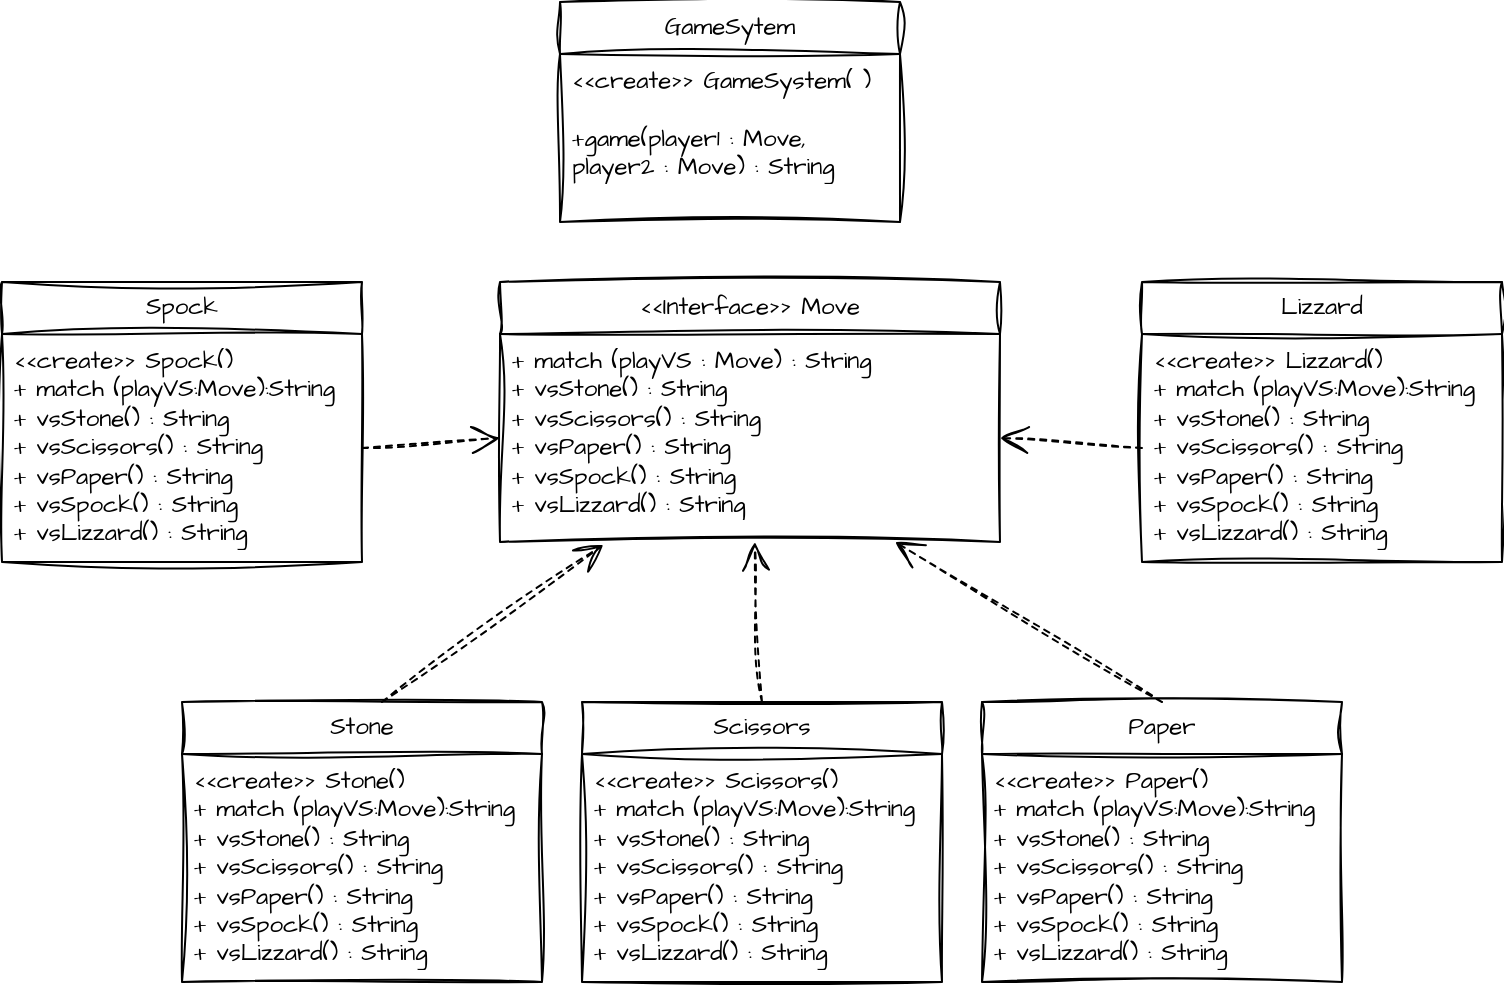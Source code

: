 <mxfile version="24.0.4" type="device">
  <diagram id="C5RBs43oDa-KdzZeNtuy" name="Page-1">
    <mxGraphModel dx="819" dy="471" grid="1" gridSize="10" guides="1" tooltips="1" connect="1" arrows="1" fold="1" page="1" pageScale="1" pageWidth="827" pageHeight="1169" math="0" shadow="0">
      <root>
        <mxCell id="WIyWlLk6GJQsqaUBKTNV-0" />
        <mxCell id="WIyWlLk6GJQsqaUBKTNV-1" parent="WIyWlLk6GJQsqaUBKTNV-0" />
        <mxCell id="rL4PmLd5vSwm4LpBx6Qx-0" value="GameSytem" style="swimlane;fontStyle=0;childLayout=stackLayout;horizontal=1;startSize=26;fillColor=none;horizontalStack=0;resizeParent=1;resizeParentMax=0;resizeLast=0;collapsible=1;marginBottom=0;whiteSpace=wrap;html=1;sketch=1;hachureGap=4;jiggle=2;curveFitting=1;fontFamily=Architects Daughter;fontSource=https%3A%2F%2Ffonts.googleapis.com%2Fcss%3Ffamily%3DArchitects%2BDaughter;" vertex="1" parent="WIyWlLk6GJQsqaUBKTNV-1">
          <mxGeometry x="318" y="150" width="170" height="110" as="geometry" />
        </mxCell>
        <mxCell id="rL4PmLd5vSwm4LpBx6Qx-3" value="&amp;lt;&amp;lt;create&amp;gt;&amp;gt; GameSystem( )&lt;div&gt;&lt;br&gt;&lt;/div&gt;&lt;div&gt;+game(player1 : Move, player2 : Move) : String&lt;br&gt;&lt;/div&gt;" style="text;strokeColor=none;fillColor=none;align=left;verticalAlign=top;spacingLeft=4;spacingRight=4;overflow=hidden;rotatable=0;points=[[0,0.5],[1,0.5]];portConstraint=eastwest;whiteSpace=wrap;html=1;fontFamily=Architects Daughter;fontSource=https%3A%2F%2Ffonts.googleapis.com%2Fcss%3Ffamily%3DArchitects%2BDaughter;" vertex="1" parent="rL4PmLd5vSwm4LpBx6Qx-0">
          <mxGeometry y="26" width="170" height="84" as="geometry" />
        </mxCell>
        <mxCell id="rL4PmLd5vSwm4LpBx6Qx-4" value="&amp;lt;&amp;lt;Interface&amp;gt;&amp;gt; Move" style="swimlane;fontStyle=0;childLayout=stackLayout;horizontal=1;startSize=26;fillColor=none;horizontalStack=0;resizeParent=1;resizeParentMax=0;resizeLast=0;collapsible=1;marginBottom=0;whiteSpace=wrap;html=1;sketch=1;hachureGap=4;jiggle=2;curveFitting=1;fontFamily=Architects Daughter;fontSource=https%3A%2F%2Ffonts.googleapis.com%2Fcss%3Ffamily%3DArchitects%2BDaughter;" vertex="1" parent="WIyWlLk6GJQsqaUBKTNV-1">
          <mxGeometry x="288" y="290" width="250" height="130" as="geometry" />
        </mxCell>
        <mxCell id="rL4PmLd5vSwm4LpBx6Qx-5" value="+ match (playVS : Move) : String&lt;div&gt;+ vsStone() : String&lt;/div&gt;&lt;div&gt;+ vsScissors() : String&lt;/div&gt;&lt;div&gt;+ vsPaper() : String&lt;br&gt;&lt;/div&gt;&lt;div&gt;+ vsSpock() : String&lt;/div&gt;&lt;div&gt;+&amp;nbsp;&lt;span style=&quot;background-color: initial;&quot;&gt;vsLizzard() : String&lt;/span&gt;&lt;/div&gt;" style="text;strokeColor=none;fillColor=none;align=left;verticalAlign=top;spacingLeft=4;spacingRight=4;overflow=hidden;rotatable=0;points=[[0,0.5],[1,0.5]];portConstraint=eastwest;whiteSpace=wrap;html=1;fontFamily=Architects Daughter;fontSource=https%3A%2F%2Ffonts.googleapis.com%2Fcss%3Ffamily%3DArchitects%2BDaughter;" vertex="1" parent="rL4PmLd5vSwm4LpBx6Qx-4">
          <mxGeometry y="26" width="250" height="104" as="geometry" />
        </mxCell>
        <mxCell id="rL4PmLd5vSwm4LpBx6Qx-16" value="Paper" style="swimlane;fontStyle=0;childLayout=stackLayout;horizontal=1;startSize=26;fillColor=none;horizontalStack=0;resizeParent=1;resizeParentMax=0;resizeLast=0;collapsible=1;marginBottom=0;whiteSpace=wrap;html=1;sketch=1;hachureGap=4;jiggle=2;curveFitting=1;fontFamily=Architects Daughter;fontSource=https%3A%2F%2Ffonts.googleapis.com%2Fcss%3Ffamily%3DArchitects%2BDaughter;" vertex="1" parent="WIyWlLk6GJQsqaUBKTNV-1">
          <mxGeometry x="529" y="500" width="180" height="140" as="geometry" />
        </mxCell>
        <mxCell id="rL4PmLd5vSwm4LpBx6Qx-18" value="&lt;div&gt;&amp;lt;&amp;lt;create&amp;gt;&amp;gt;&amp;nbsp;&lt;span style=&quot;text-align: center; background-color: initial;&quot;&gt;Paper&lt;/span&gt;&lt;span style=&quot;background-color: initial;&quot;&gt;()&lt;/span&gt;&lt;/div&gt;+ match (playVS:Move):String&lt;div&gt;+ vsStone() : String&lt;/div&gt;&lt;div&gt;+ vsScissors() : String&lt;/div&gt;&lt;div&gt;+ vsPaper() : String&lt;br&gt;&lt;/div&gt;&lt;div&gt;+ vsSpock() : String&lt;/div&gt;&lt;div&gt;+&amp;nbsp;&lt;span style=&quot;background-color: initial;&quot;&gt;vsLizzard() : String&lt;/span&gt;&lt;/div&gt;" style="text;strokeColor=none;fillColor=none;align=left;verticalAlign=top;spacingLeft=4;spacingRight=4;overflow=hidden;rotatable=0;points=[[0,0.5],[1,0.5]];portConstraint=eastwest;whiteSpace=wrap;html=1;fontFamily=Architects Daughter;fontSource=https%3A%2F%2Ffonts.googleapis.com%2Fcss%3Ffamily%3DArchitects%2BDaughter;" vertex="1" parent="rL4PmLd5vSwm4LpBx6Qx-16">
          <mxGeometry y="26" width="180" height="114" as="geometry" />
        </mxCell>
        <mxCell id="rL4PmLd5vSwm4LpBx6Qx-20" value="" style="endArrow=open;endSize=12;dashed=1;html=1;rounded=0;sketch=1;hachureGap=4;jiggle=2;curveFitting=1;fontFamily=Architects Daughter;fontSource=https%3A%2F%2Ffonts.googleapis.com%2Fcss%3Ffamily%3DArchitects%2BDaughter;entryX=0.207;entryY=1.013;entryDx=0;entryDy=0;entryPerimeter=0;exitX=0.5;exitY=0;exitDx=0;exitDy=0;" edge="1" parent="WIyWlLk6GJQsqaUBKTNV-1" target="rL4PmLd5vSwm4LpBx6Qx-5">
          <mxGeometry width="160" relative="1" as="geometry">
            <mxPoint x="229" y="500" as="sourcePoint" />
            <mxPoint x="342.02" y="340.002" as="targetPoint" />
          </mxGeometry>
        </mxCell>
        <mxCell id="rL4PmLd5vSwm4LpBx6Qx-21" value="" style="endArrow=open;endSize=12;dashed=1;html=1;rounded=0;sketch=1;hachureGap=4;jiggle=2;curveFitting=1;fontFamily=Architects Daughter;fontSource=https%3A%2F%2Ffonts.googleapis.com%2Fcss%3Ffamily%3DArchitects%2BDaughter;exitX=0.5;exitY=0;exitDx=0;exitDy=0;" edge="1" parent="WIyWlLk6GJQsqaUBKTNV-1" target="rL4PmLd5vSwm4LpBx6Qx-5">
          <mxGeometry width="160" relative="1" as="geometry">
            <mxPoint x="419" y="500" as="sourcePoint" />
            <mxPoint x="410.06" y="340.99" as="targetPoint" />
          </mxGeometry>
        </mxCell>
        <mxCell id="rL4PmLd5vSwm4LpBx6Qx-22" value="" style="endArrow=open;endSize=12;dashed=1;html=1;rounded=0;sketch=1;hachureGap=4;jiggle=2;curveFitting=1;fontFamily=Architects Daughter;fontSource=https%3A%2F%2Ffonts.googleapis.com%2Fcss%3Ffamily%3DArchitects%2BDaughter;entryX=0.79;entryY=0.999;entryDx=0;entryDy=0;entryPerimeter=0;exitX=0.5;exitY=0;exitDx=0;exitDy=0;" edge="1" parent="WIyWlLk6GJQsqaUBKTNV-1" source="rL4PmLd5vSwm4LpBx6Qx-16" target="rL4PmLd5vSwm4LpBx6Qx-5">
          <mxGeometry width="160" relative="1" as="geometry">
            <mxPoint x="299" y="460" as="sourcePoint" />
            <mxPoint x="484.96" y="337.012" as="targetPoint" />
          </mxGeometry>
        </mxCell>
        <mxCell id="rL4PmLd5vSwm4LpBx6Qx-23" value="Scissors" style="swimlane;fontStyle=0;childLayout=stackLayout;horizontal=1;startSize=26;fillColor=none;horizontalStack=0;resizeParent=1;resizeParentMax=0;resizeLast=0;collapsible=1;marginBottom=0;whiteSpace=wrap;html=1;sketch=1;hachureGap=4;jiggle=2;curveFitting=1;fontFamily=Architects Daughter;fontSource=https%3A%2F%2Ffonts.googleapis.com%2Fcss%3Ffamily%3DArchitects%2BDaughter;" vertex="1" parent="WIyWlLk6GJQsqaUBKTNV-1">
          <mxGeometry x="329" y="500" width="180" height="140" as="geometry" />
        </mxCell>
        <mxCell id="rL4PmLd5vSwm4LpBx6Qx-24" value="&lt;div&gt;&amp;lt;&amp;lt;create&amp;gt;&amp;gt;&amp;nbsp;&lt;span style=&quot;text-align: center; background-color: initial;&quot;&gt;Scissors&lt;/span&gt;&lt;span style=&quot;background-color: initial;&quot;&gt;()&lt;/span&gt;&lt;/div&gt;+ match (playVS:Move):String&lt;div&gt;+ vsStone() : String&lt;/div&gt;&lt;div&gt;+ vsScissors() : String&lt;/div&gt;&lt;div&gt;+ vsPaper() : String&lt;br&gt;&lt;/div&gt;&lt;div&gt;+ vsSpock() : String&lt;/div&gt;&lt;div&gt;+&amp;nbsp;&lt;span style=&quot;background-color: initial;&quot;&gt;vsLizzard() : String&lt;/span&gt;&lt;/div&gt;" style="text;strokeColor=none;fillColor=none;align=left;verticalAlign=top;spacingLeft=4;spacingRight=4;overflow=hidden;rotatable=0;points=[[0,0.5],[1,0.5]];portConstraint=eastwest;whiteSpace=wrap;html=1;fontFamily=Architects Daughter;fontSource=https%3A%2F%2Ffonts.googleapis.com%2Fcss%3Ffamily%3DArchitects%2BDaughter;" vertex="1" parent="rL4PmLd5vSwm4LpBx6Qx-23">
          <mxGeometry y="26" width="180" height="114" as="geometry" />
        </mxCell>
        <mxCell id="rL4PmLd5vSwm4LpBx6Qx-25" value="Stone" style="swimlane;fontStyle=0;childLayout=stackLayout;horizontal=1;startSize=26;fillColor=none;horizontalStack=0;resizeParent=1;resizeParentMax=0;resizeLast=0;collapsible=1;marginBottom=0;whiteSpace=wrap;html=1;sketch=1;hachureGap=4;jiggle=2;curveFitting=1;fontFamily=Architects Daughter;fontSource=https%3A%2F%2Ffonts.googleapis.com%2Fcss%3Ffamily%3DArchitects%2BDaughter;" vertex="1" parent="WIyWlLk6GJQsqaUBKTNV-1">
          <mxGeometry x="129" y="500" width="180" height="140" as="geometry" />
        </mxCell>
        <mxCell id="rL4PmLd5vSwm4LpBx6Qx-26" value="&lt;div&gt;&amp;lt;&amp;lt;create&amp;gt;&amp;gt;&amp;nbsp;&lt;span style=&quot;text-align: center; background-color: initial;&quot;&gt;Stone&lt;/span&gt;&lt;span style=&quot;background-color: initial;&quot;&gt;()&lt;/span&gt;&lt;/div&gt;+ match (playVS:Move):String&lt;div&gt;+ vsStone() : String&lt;/div&gt;&lt;div&gt;+ vsScissors() : String&lt;/div&gt;&lt;div&gt;+ vsPaper() : String&lt;br&gt;&lt;/div&gt;&lt;div&gt;+ vsSpock() : String&lt;/div&gt;&lt;div&gt;+&amp;nbsp;&lt;span style=&quot;background-color: initial;&quot;&gt;vsLizzard() : String&lt;/span&gt;&lt;/div&gt;" style="text;strokeColor=none;fillColor=none;align=left;verticalAlign=top;spacingLeft=4;spacingRight=4;overflow=hidden;rotatable=0;points=[[0,0.5],[1,0.5]];portConstraint=eastwest;whiteSpace=wrap;html=1;fontFamily=Architects Daughter;fontSource=https%3A%2F%2Ffonts.googleapis.com%2Fcss%3Ffamily%3DArchitects%2BDaughter;" vertex="1" parent="rL4PmLd5vSwm4LpBx6Qx-25">
          <mxGeometry y="26" width="180" height="114" as="geometry" />
        </mxCell>
        <mxCell id="rL4PmLd5vSwm4LpBx6Qx-27" value="Lizzard" style="swimlane;fontStyle=0;childLayout=stackLayout;horizontal=1;startSize=26;fillColor=none;horizontalStack=0;resizeParent=1;resizeParentMax=0;resizeLast=0;collapsible=1;marginBottom=0;whiteSpace=wrap;html=1;sketch=1;hachureGap=4;jiggle=2;curveFitting=1;fontFamily=Architects Daughter;fontSource=https%3A%2F%2Ffonts.googleapis.com%2Fcss%3Ffamily%3DArchitects%2BDaughter;" vertex="1" parent="WIyWlLk6GJQsqaUBKTNV-1">
          <mxGeometry x="609" y="290" width="180" height="140" as="geometry" />
        </mxCell>
        <mxCell id="rL4PmLd5vSwm4LpBx6Qx-28" value="&lt;div&gt;&amp;lt;&amp;lt;create&amp;gt;&amp;gt;&amp;nbsp;&lt;span style=&quot;text-align: center; background-color: initial;&quot;&gt;Lizzard&lt;/span&gt;&lt;span style=&quot;background-color: initial;&quot;&gt;()&lt;/span&gt;&lt;/div&gt;+ match (playVS:Move):String&lt;div&gt;+ vsStone() : String&lt;/div&gt;&lt;div&gt;+ vsScissors() : String&lt;/div&gt;&lt;div&gt;+ vsPaper() : String&lt;br&gt;&lt;/div&gt;&lt;div&gt;+ vsSpock() : String&lt;/div&gt;&lt;div&gt;+&amp;nbsp;&lt;span style=&quot;background-color: initial;&quot;&gt;vsLizzard() : String&lt;/span&gt;&lt;/div&gt;" style="text;strokeColor=none;fillColor=none;align=left;verticalAlign=top;spacingLeft=4;spacingRight=4;overflow=hidden;rotatable=0;points=[[0,0.5],[1,0.5]];portConstraint=eastwest;whiteSpace=wrap;html=1;fontFamily=Architects Daughter;fontSource=https%3A%2F%2Ffonts.googleapis.com%2Fcss%3Ffamily%3DArchitects%2BDaughter;" vertex="1" parent="rL4PmLd5vSwm4LpBx6Qx-27">
          <mxGeometry y="26" width="180" height="114" as="geometry" />
        </mxCell>
        <mxCell id="rL4PmLd5vSwm4LpBx6Qx-29" value="Spock" style="swimlane;fontStyle=0;childLayout=stackLayout;horizontal=1;startSize=26;fillColor=none;horizontalStack=0;resizeParent=1;resizeParentMax=0;resizeLast=0;collapsible=1;marginBottom=0;whiteSpace=wrap;html=1;sketch=1;hachureGap=4;jiggle=2;curveFitting=1;fontFamily=Architects Daughter;fontSource=https%3A%2F%2Ffonts.googleapis.com%2Fcss%3Ffamily%3DArchitects%2BDaughter;" vertex="1" parent="WIyWlLk6GJQsqaUBKTNV-1">
          <mxGeometry x="39" y="290" width="180" height="140" as="geometry" />
        </mxCell>
        <mxCell id="rL4PmLd5vSwm4LpBx6Qx-30" value="&lt;div&gt;&amp;lt;&amp;lt;create&amp;gt;&amp;gt; Spock()&lt;/div&gt;+ match (playVS:Move):String&lt;div&gt;+ vsStone() : String&lt;/div&gt;&lt;div&gt;+ vsScissors() : String&lt;/div&gt;&lt;div&gt;+ vsPaper() : String&lt;br&gt;&lt;/div&gt;&lt;div&gt;+ vsSpock() : String&lt;/div&gt;&lt;div&gt;+&amp;nbsp;&lt;span style=&quot;background-color: initial;&quot;&gt;vsLizzard() : String&lt;/span&gt;&lt;/div&gt;" style="text;strokeColor=none;fillColor=none;align=left;verticalAlign=top;spacingLeft=4;spacingRight=4;overflow=hidden;rotatable=0;points=[[0,0.5],[1,0.5]];portConstraint=eastwest;whiteSpace=wrap;html=1;fontFamily=Architects Daughter;fontSource=https%3A%2F%2Ffonts.googleapis.com%2Fcss%3Ffamily%3DArchitects%2BDaughter;" vertex="1" parent="rL4PmLd5vSwm4LpBx6Qx-29">
          <mxGeometry y="26" width="180" height="114" as="geometry" />
        </mxCell>
        <mxCell id="rL4PmLd5vSwm4LpBx6Qx-31" value="" style="endArrow=open;endSize=12;dashed=1;html=1;rounded=0;sketch=1;hachureGap=4;jiggle=2;curveFitting=1;fontFamily=Architects Daughter;fontSource=https%3A%2F%2Ffonts.googleapis.com%2Fcss%3Ffamily%3DArchitects%2BDaughter;entryX=0;entryY=0.5;entryDx=0;entryDy=0;exitX=1;exitY=0.5;exitDx=0;exitDy=0;" edge="1" parent="WIyWlLk6GJQsqaUBKTNV-1" source="rL4PmLd5vSwm4LpBx6Qx-30" target="rL4PmLd5vSwm4LpBx6Qx-5">
          <mxGeometry width="160" relative="1" as="geometry">
            <mxPoint x="239" y="510" as="sourcePoint" />
            <mxPoint x="350" y="431" as="targetPoint" />
          </mxGeometry>
        </mxCell>
        <mxCell id="rL4PmLd5vSwm4LpBx6Qx-32" value="" style="endArrow=open;endSize=12;dashed=1;html=1;rounded=0;sketch=1;hachureGap=4;jiggle=2;curveFitting=1;fontFamily=Architects Daughter;fontSource=https%3A%2F%2Ffonts.googleapis.com%2Fcss%3Ffamily%3DArchitects%2BDaughter;entryX=1;entryY=0.5;entryDx=0;entryDy=0;exitX=0;exitY=0.5;exitDx=0;exitDy=0;" edge="1" parent="WIyWlLk6GJQsqaUBKTNV-1" source="rL4PmLd5vSwm4LpBx6Qx-28" target="rL4PmLd5vSwm4LpBx6Qx-5">
          <mxGeometry width="160" relative="1" as="geometry">
            <mxPoint x="229" y="383" as="sourcePoint" />
            <mxPoint x="298" y="378" as="targetPoint" />
          </mxGeometry>
        </mxCell>
      </root>
    </mxGraphModel>
  </diagram>
</mxfile>

